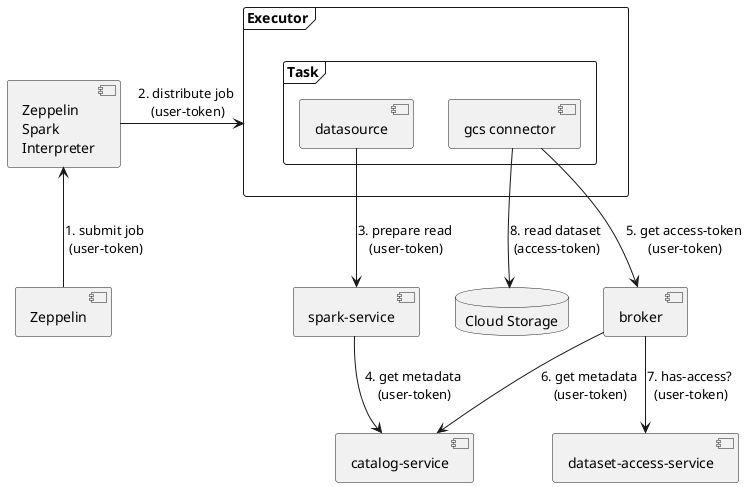 @startuml

[Zeppelin\nSpark\nInterpreter] as interpreter
[Zeppelin] as zeppelin
[dataset-access-service] as da_s
[catalog-service] as catalog
[spark-service] as sp_s
[broker] as broker
database "Cloud Storage" as gcs {
}
frame "Executor" as worker {
  frame "Task" as task {
    [datasource] as datasource
    [gcs connector] as gcs_connector
  }
}

zeppelin -u-> interpreter : 1. submit job\n (user-token)
interpreter -> worker : 2. distribute job\n (user-token)
datasource --> sp_s : 3. prepare read\n (user-token)
sp_s --> catalog : 4. get metadata\n (user-token)
gcs_connector --> broker : 5. get access-token\n (user-token)
broker --> catalog : 6. get metadata\n (user-token)
broker --> da_s : 7. has-access?\n (user-token)
gcs_connector --> gcs : 8. read dataset\n (access-token)


@enduml